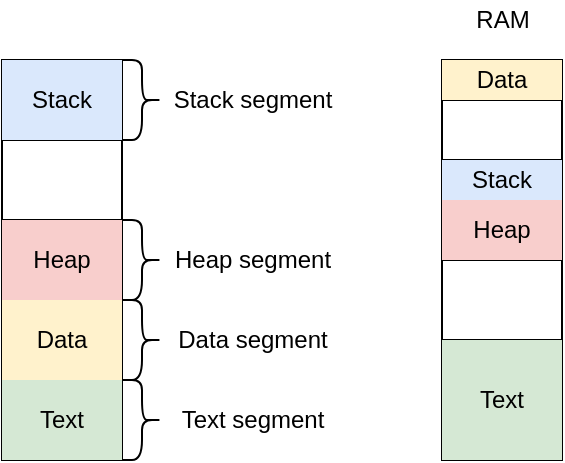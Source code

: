 <mxfile version="13.4.2" type="github">
  <diagram id="auifeA39eSRJrvWn3jdz" name="Page-1">
    <mxGraphModel dx="2066" dy="1154" grid="1" gridSize="10" guides="1" tooltips="1" connect="1" arrows="1" fold="1" page="1" pageScale="1" pageWidth="827" pageHeight="1169" math="0" shadow="0">
      <root>
        <mxCell id="0" />
        <mxCell id="1" parent="0" />
        <mxCell id="PGA9ps1pN8x-niHp9WUy-12" value="" style="shape=table;html=1;whiteSpace=wrap;startSize=0;container=1;collapsible=0;childLayout=tableLayout;" vertex="1" parent="1">
          <mxGeometry x="530" y="300" width="60" height="200" as="geometry" />
        </mxCell>
        <mxCell id="PGA9ps1pN8x-niHp9WUy-13" value="" style="shape=partialRectangle;html=1;whiteSpace=wrap;collapsible=0;dropTarget=0;pointerEvents=0;fillColor=none;top=0;left=0;bottom=0;right=0;points=[[0,0.5],[1,0.5]];portConstraint=eastwest;" vertex="1" parent="PGA9ps1pN8x-niHp9WUy-12">
          <mxGeometry width="60" height="20" as="geometry" />
        </mxCell>
        <mxCell id="PGA9ps1pN8x-niHp9WUy-14" value="Data" style="shape=partialRectangle;html=1;whiteSpace=wrap;connectable=0;overflow=hidden;fillColor=#fff2cc;top=0;left=0;bottom=0;right=0;strokeColor=#d6b656;" vertex="1" parent="PGA9ps1pN8x-niHp9WUy-13">
          <mxGeometry width="60" height="20" as="geometry" />
        </mxCell>
        <mxCell id="PGA9ps1pN8x-niHp9WUy-15" value="" style="shape=partialRectangle;html=1;whiteSpace=wrap;collapsible=0;dropTarget=0;pointerEvents=0;fillColor=none;top=0;left=0;bottom=0;right=0;points=[[0,0.5],[1,0.5]];portConstraint=eastwest;" vertex="1" parent="PGA9ps1pN8x-niHp9WUy-12">
          <mxGeometry y="20" width="60" height="30" as="geometry" />
        </mxCell>
        <mxCell id="PGA9ps1pN8x-niHp9WUy-16" value="" style="shape=partialRectangle;html=1;whiteSpace=wrap;connectable=0;overflow=hidden;fillColor=none;top=0;left=0;bottom=0;right=0;" vertex="1" parent="PGA9ps1pN8x-niHp9WUy-15">
          <mxGeometry width="60" height="30" as="geometry" />
        </mxCell>
        <mxCell id="PGA9ps1pN8x-niHp9WUy-17" value="" style="shape=partialRectangle;html=1;whiteSpace=wrap;collapsible=0;dropTarget=0;pointerEvents=0;fillColor=#dae8fc;top=0;left=0;bottom=0;right=0;points=[[0,0.5],[1,0.5]];portConstraint=eastwest;strokeColor=#6c8ebf;" vertex="1" parent="PGA9ps1pN8x-niHp9WUy-12">
          <mxGeometry y="50" width="60" height="20" as="geometry" />
        </mxCell>
        <mxCell id="PGA9ps1pN8x-niHp9WUy-18" value="Stack" style="shape=partialRectangle;html=1;whiteSpace=wrap;connectable=0;overflow=hidden;fillColor=none;top=0;left=0;bottom=0;right=0;" vertex="1" parent="PGA9ps1pN8x-niHp9WUy-17">
          <mxGeometry width="60" height="20" as="geometry" />
        </mxCell>
        <mxCell id="PGA9ps1pN8x-niHp9WUy-19" value="" style="shape=partialRectangle;html=1;whiteSpace=wrap;collapsible=0;dropTarget=0;pointerEvents=0;fillColor=none;top=0;left=0;bottom=0;right=0;points=[[0,0.5],[1,0.5]];portConstraint=eastwest;" vertex="1" parent="PGA9ps1pN8x-niHp9WUy-12">
          <mxGeometry y="70" width="60" height="30" as="geometry" />
        </mxCell>
        <mxCell id="PGA9ps1pN8x-niHp9WUy-20" value="Heap" style="shape=partialRectangle;html=1;whiteSpace=wrap;connectable=0;overflow=hidden;fillColor=#f8cecc;top=0;left=0;bottom=0;right=0;strokeColor=#b85450;" vertex="1" parent="PGA9ps1pN8x-niHp9WUy-19">
          <mxGeometry width="60" height="30" as="geometry" />
        </mxCell>
        <mxCell id="PGA9ps1pN8x-niHp9WUy-21" value="" style="shape=partialRectangle;html=1;whiteSpace=wrap;collapsible=0;dropTarget=0;pointerEvents=0;fillColor=none;top=0;left=0;bottom=0;right=0;points=[[0,0.5],[1,0.5]];portConstraint=eastwest;" vertex="1" parent="PGA9ps1pN8x-niHp9WUy-12">
          <mxGeometry y="100" width="60" height="40" as="geometry" />
        </mxCell>
        <mxCell id="PGA9ps1pN8x-niHp9WUy-22" value="" style="shape=partialRectangle;html=1;whiteSpace=wrap;connectable=0;overflow=hidden;fillColor=none;top=0;left=0;bottom=0;right=0;" vertex="1" parent="PGA9ps1pN8x-niHp9WUy-21">
          <mxGeometry width="60" height="40" as="geometry" />
        </mxCell>
        <mxCell id="PGA9ps1pN8x-niHp9WUy-23" value="" style="shape=partialRectangle;html=1;whiteSpace=wrap;collapsible=0;dropTarget=0;pointerEvents=0;fillColor=none;top=0;left=0;bottom=0;right=0;points=[[0,0.5],[1,0.5]];portConstraint=eastwest;" vertex="1" parent="PGA9ps1pN8x-niHp9WUy-12">
          <mxGeometry y="140" width="60" height="60" as="geometry" />
        </mxCell>
        <mxCell id="PGA9ps1pN8x-niHp9WUy-24" value="Text" style="shape=partialRectangle;html=1;whiteSpace=wrap;connectable=0;overflow=hidden;fillColor=#d5e8d4;top=0;left=0;bottom=0;right=0;strokeColor=#82b366;" vertex="1" parent="PGA9ps1pN8x-niHp9WUy-23">
          <mxGeometry width="60" height="60" as="geometry" />
        </mxCell>
        <mxCell id="PGA9ps1pN8x-niHp9WUy-1" value="" style="shape=table;html=1;whiteSpace=wrap;startSize=0;container=1;collapsible=0;childLayout=tableLayout;" vertex="1" parent="1">
          <mxGeometry x="310" y="300" width="60" height="200" as="geometry" />
        </mxCell>
        <mxCell id="PGA9ps1pN8x-niHp9WUy-2" value="" style="shape=partialRectangle;html=1;whiteSpace=wrap;collapsible=0;dropTarget=0;pointerEvents=0;fillColor=none;top=0;left=0;bottom=0;right=0;points=[[0,0.5],[1,0.5]];portConstraint=eastwest;" vertex="1" parent="PGA9ps1pN8x-niHp9WUy-1">
          <mxGeometry width="60" height="40" as="geometry" />
        </mxCell>
        <mxCell id="PGA9ps1pN8x-niHp9WUy-3" value="Stack" style="shape=partialRectangle;html=1;whiteSpace=wrap;connectable=0;overflow=hidden;fillColor=#dae8fc;top=0;left=0;bottom=0;right=0;strokeColor=#6c8ebf;" vertex="1" parent="PGA9ps1pN8x-niHp9WUy-2">
          <mxGeometry width="60" height="40" as="geometry" />
        </mxCell>
        <mxCell id="PGA9ps1pN8x-niHp9WUy-4" value="" style="shape=partialRectangle;html=1;whiteSpace=wrap;collapsible=0;dropTarget=0;pointerEvents=0;fillColor=none;top=0;left=0;bottom=0;right=0;points=[[0,0.5],[1,0.5]];portConstraint=eastwest;" vertex="1" parent="PGA9ps1pN8x-niHp9WUy-1">
          <mxGeometry y="40" width="60" height="40" as="geometry" />
        </mxCell>
        <mxCell id="PGA9ps1pN8x-niHp9WUy-5" value="" style="shape=partialRectangle;html=1;whiteSpace=wrap;connectable=0;overflow=hidden;fillColor=none;top=0;left=0;bottom=0;right=0;" vertex="1" parent="PGA9ps1pN8x-niHp9WUy-4">
          <mxGeometry width="60" height="40" as="geometry" />
        </mxCell>
        <mxCell id="PGA9ps1pN8x-niHp9WUy-6" value="" style="shape=partialRectangle;html=1;whiteSpace=wrap;collapsible=0;dropTarget=0;pointerEvents=0;fillColor=none;top=0;left=0;bottom=0;right=0;points=[[0,0.5],[1,0.5]];portConstraint=eastwest;" vertex="1" parent="PGA9ps1pN8x-niHp9WUy-1">
          <mxGeometry y="80" width="60" height="40" as="geometry" />
        </mxCell>
        <mxCell id="PGA9ps1pN8x-niHp9WUy-7" value="Heap" style="shape=partialRectangle;html=1;whiteSpace=wrap;connectable=0;overflow=hidden;fillColor=#f8cecc;top=0;left=0;bottom=0;right=0;strokeColor=#b85450;" vertex="1" parent="PGA9ps1pN8x-niHp9WUy-6">
          <mxGeometry width="60" height="40" as="geometry" />
        </mxCell>
        <mxCell id="PGA9ps1pN8x-niHp9WUy-8" value="" style="shape=partialRectangle;html=1;whiteSpace=wrap;collapsible=0;dropTarget=0;pointerEvents=0;fillColor=none;top=0;left=0;bottom=0;right=0;points=[[0,0.5],[1,0.5]];portConstraint=eastwest;" vertex="1" parent="PGA9ps1pN8x-niHp9WUy-1">
          <mxGeometry y="120" width="60" height="40" as="geometry" />
        </mxCell>
        <mxCell id="PGA9ps1pN8x-niHp9WUy-9" value="Data" style="shape=partialRectangle;html=1;whiteSpace=wrap;connectable=0;overflow=hidden;fillColor=#fff2cc;top=0;left=0;bottom=0;right=0;strokeColor=#d6b656;" vertex="1" parent="PGA9ps1pN8x-niHp9WUy-8">
          <mxGeometry width="60" height="40" as="geometry" />
        </mxCell>
        <mxCell id="PGA9ps1pN8x-niHp9WUy-10" value="" style="shape=partialRectangle;html=1;whiteSpace=wrap;collapsible=0;dropTarget=0;pointerEvents=0;fillColor=none;top=0;left=0;bottom=0;right=0;points=[[0,0.5],[1,0.5]];portConstraint=eastwest;" vertex="1" parent="PGA9ps1pN8x-niHp9WUy-1">
          <mxGeometry y="160" width="60" height="40" as="geometry" />
        </mxCell>
        <mxCell id="PGA9ps1pN8x-niHp9WUy-11" value="Text" style="shape=partialRectangle;html=1;whiteSpace=wrap;connectable=0;overflow=hidden;fillColor=#d5e8d4;top=0;left=0;bottom=0;right=0;strokeColor=#82b366;" vertex="1" parent="PGA9ps1pN8x-niHp9WUy-10">
          <mxGeometry width="60" height="40" as="geometry" />
        </mxCell>
        <mxCell id="PGA9ps1pN8x-niHp9WUy-25" value="" style="shape=curlyBracket;whiteSpace=wrap;html=1;rounded=1;direction=west;" vertex="1" parent="1">
          <mxGeometry x="370" y="300" width="20" height="40" as="geometry" />
        </mxCell>
        <mxCell id="PGA9ps1pN8x-niHp9WUy-26" value="" style="shape=curlyBracket;whiteSpace=wrap;html=1;rounded=1;direction=west;" vertex="1" parent="1">
          <mxGeometry x="370" y="380" width="20" height="40" as="geometry" />
        </mxCell>
        <mxCell id="PGA9ps1pN8x-niHp9WUy-27" value="" style="shape=curlyBracket;whiteSpace=wrap;html=1;rounded=1;direction=west;" vertex="1" parent="1">
          <mxGeometry x="370" y="420" width="20" height="40" as="geometry" />
        </mxCell>
        <mxCell id="PGA9ps1pN8x-niHp9WUy-28" value="" style="shape=curlyBracket;whiteSpace=wrap;html=1;rounded=1;direction=west;" vertex="1" parent="1">
          <mxGeometry x="370" y="460" width="20" height="40" as="geometry" />
        </mxCell>
        <mxCell id="2" value="Stack segment" style="text;html=1;align=center;verticalAlign=middle;resizable=0;points=[];autosize=1;" vertex="1" parent="1">
          <mxGeometry x="390" y="310" width="90" height="20" as="geometry" />
        </mxCell>
        <mxCell id="PGA9ps1pN8x-niHp9WUy-29" value="Heap segment" style="text;html=1;align=center;verticalAlign=middle;resizable=0;points=[];autosize=1;" vertex="1" parent="1">
          <mxGeometry x="390" y="390" width="90" height="20" as="geometry" />
        </mxCell>
        <mxCell id="PGA9ps1pN8x-niHp9WUy-30" value="Data segment" style="text;html=1;align=center;verticalAlign=middle;resizable=0;points=[];autosize=1;" vertex="1" parent="1">
          <mxGeometry x="390" y="430" width="90" height="20" as="geometry" />
        </mxCell>
        <mxCell id="PGA9ps1pN8x-niHp9WUy-31" value="Text segment" style="text;html=1;align=center;verticalAlign=middle;resizable=0;points=[];autosize=1;" vertex="1" parent="1">
          <mxGeometry x="390" y="470" width="90" height="20" as="geometry" />
        </mxCell>
        <mxCell id="PGA9ps1pN8x-niHp9WUy-32" value="RAM" style="text;html=1;align=center;verticalAlign=middle;resizable=0;points=[];autosize=1;" vertex="1" parent="1">
          <mxGeometry x="540" y="270" width="40" height="20" as="geometry" />
        </mxCell>
      </root>
    </mxGraphModel>
  </diagram>
</mxfile>
